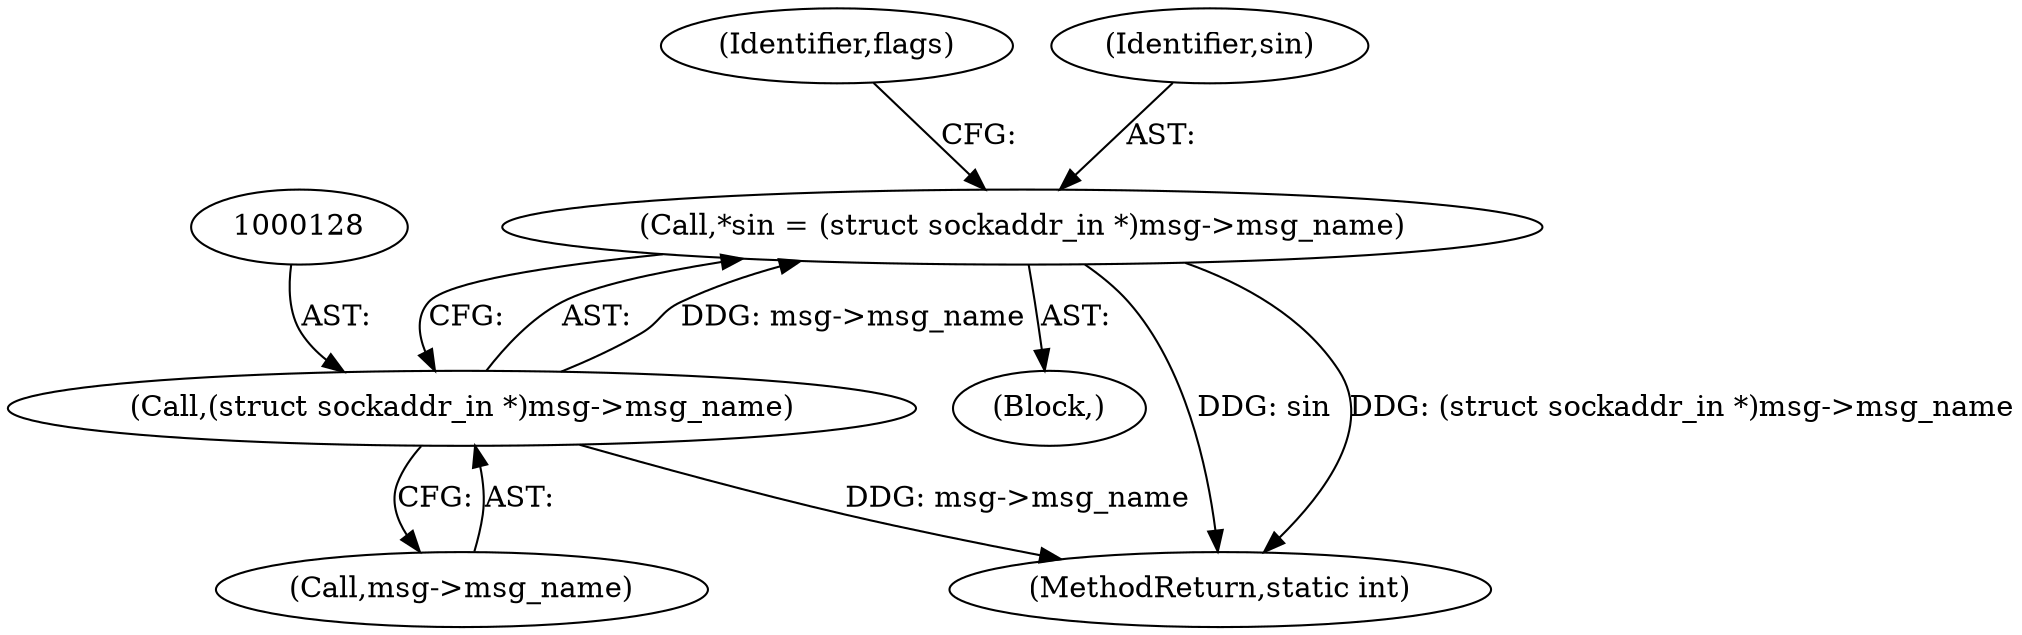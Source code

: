 digraph "0_linux_bceaa90240b6019ed73b49965eac7d167610be69_1@pointer" {
"1000125" [label="(Call,*sin = (struct sockaddr_in *)msg->msg_name)"];
"1000127" [label="(Call,(struct sockaddr_in *)msg->msg_name)"];
"1000109" [label="(Block,)"];
"1000125" [label="(Call,*sin = (struct sockaddr_in *)msg->msg_name)"];
"1000135" [label="(Identifier,flags)"];
"1000127" [label="(Call,(struct sockaddr_in *)msg->msg_name)"];
"1000262" [label="(MethodReturn,static int)"];
"1000129" [label="(Call,msg->msg_name)"];
"1000126" [label="(Identifier,sin)"];
"1000125" -> "1000109"  [label="AST: "];
"1000125" -> "1000127"  [label="CFG: "];
"1000126" -> "1000125"  [label="AST: "];
"1000127" -> "1000125"  [label="AST: "];
"1000135" -> "1000125"  [label="CFG: "];
"1000125" -> "1000262"  [label="DDG: sin"];
"1000125" -> "1000262"  [label="DDG: (struct sockaddr_in *)msg->msg_name"];
"1000127" -> "1000125"  [label="DDG: msg->msg_name"];
"1000127" -> "1000129"  [label="CFG: "];
"1000128" -> "1000127"  [label="AST: "];
"1000129" -> "1000127"  [label="AST: "];
"1000127" -> "1000262"  [label="DDG: msg->msg_name"];
}
